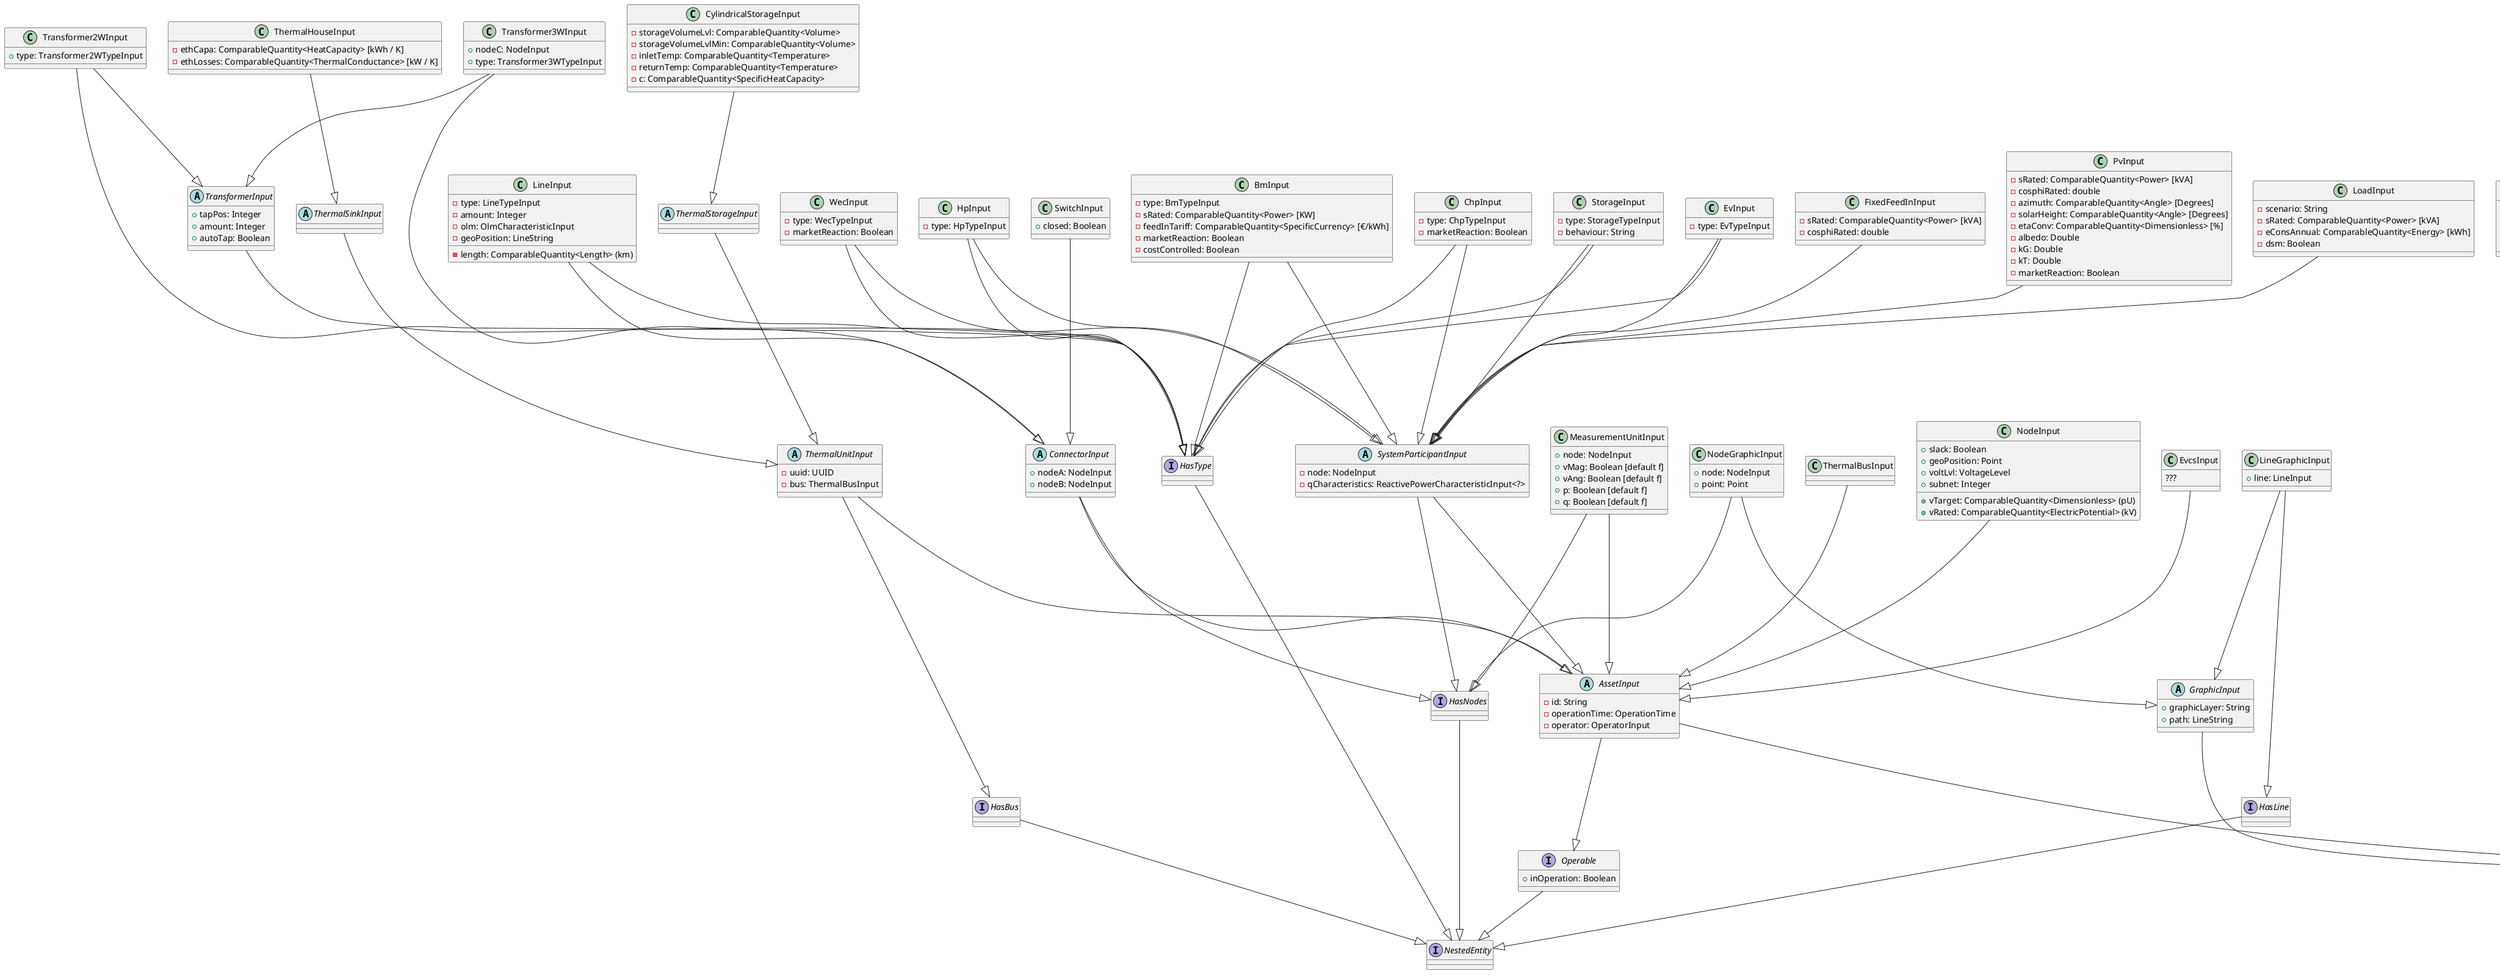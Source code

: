 @startuml

abstract Class UniqueEntity {
+ uuid: UUID
}

abstract Class InputEntity
InputEntity --|> UniqueEntity

Interface Operable {
+ inOperation: Boolean
}
Operable --|> NestedEntity

abstract Class AssetInput {
- id: String
- operationTime: OperationTime
- operator: OperatorInput
}
AssetInput --|> InputEntity
AssetInput --|> Operable

abstract Class SystemParticipantInput {
- node: NodeInput
- qCharacteristics: ReactivePowerCharacteristicInput<?>
}
SystemParticipantInput --|> AssetInput
SystemParticipantInput --|> HasNodes

Class OperatorInput {
+ name: String
}
OperatorInput --|> InputEntity

abstract Class ConnectorInput {
+ nodeA: NodeInput
+ nodeB: NodeInput
}
ConnectorInput --|> AssetInput
ConnectorInput --|> HasNodes

Interface Comparable

Class CharacteristicCoordinate <A extends Quantity<A>, O extends Quantity<O>> {
    - x: ComparableQuantity<A>
    - y: ComparableQuantity<O>
    + deSerialize(Int): String
    - getXFromString(String): double
    - getYFromString(String): double
}
CharacteristicCoordinate ..|> Comparable

abstract Class CharacteristicInput <A extends Quantity<A>, O extends Quantity<O>> {
    - prefix: String
    - decimalPlaces: int
    - coordinates: SortedSet<CharacteristicCoordinate>
    + deSerialize(): String
    + <<static>> buildMatchingPattern(String): Pattern
}
CharacteristicInput "1" --* "n" CharacteristicCoordinate

Class WecCharacteristicInput {
}
WecCharacteristicInput --|> CharacteristicInput: <<bind>>A::Power,O::Dimensionless

Class EvCharacteristicInput {
}
EvCharacteristicInput --|> CharacteristicInput: <<bind>>A::Speed,O::Dimensionless

Class OlmCharacteristicInput {
    + <<static>> CONSTANT_CHARACTERISTIC: OlmCharacteristicInput
}
OlmCharacteristicInput --|> CharacteristicInput: <<bind>>A::Speed,O::Dimensionless

abstract Class ReactivePowerCharacteristic<A extends Quantity<A>> {
    + <<static>> parse(String): ReactivePowerCharacteristic<?>
}
ReactivePowerCharacteristic --|> CharacteristicInput: <<bind>>O::Dimensionless

Class CosPhiFixed {
    + <<static>> CONSTANT_CHARACTERISTIC: CosPhiFixed
}
CosPhiFixed --|> ReactivePowerCharacteristic: <<bind>>A::Power

Class CosPhiP {
    + <<static>> CONSTANT_CHARACTERISTIC: CosPhiP
}
CosPhiP --|> ReactivePowerCharacteristic: <<bind>>A::Power

Class QV {
    + <<static>> CONSTANT_CHARACTERISTIC: QV
}
QV --|> ReactivePowerCharacteristic: <<bind>>A::Power

abstract Class AssetTypeInput {
+ id: String
}
AssetTypeInput --|> InputEntity

abstract Class SystemParticipantTypeInput {
- capex: ComparableQuantity<Currency> [€]
- opex: ComparableQuantity<EnergyPrice> [€/MWh]
- sRated: ComparableQuantity<Power> [kVA]
- cosphiRated: Double
}
SystemParticipantTypeInput --|> AssetTypeInput



Class BmTypeInput {
   - capex: ComparableQuantity<Currency> [€]
   - opex: ComparableQuantity<EnergyPrice> [€/MWh]
   - cosphiRated: double
   - sRated: ComparableQuantity<Power> [kVA]
   - etaConv: ComparableQuantity<Dimensionless> [%]
   - loadGradient: ComparableQuantity<DimensionlessRate> [%/h]
}
BmTypeInput --|> SystemParticipantTypeInput

Class ChpTypeInput {
    - capex: ComparableQuantity<Currency> [€]
    - opex: ComparableQuantity<EnergyPrice> [€/MWh]
    - cosphiRated: double
    - pThermal: ComparableQuantity<Power> [KW]
    - etaEl: ComparableQuantity<Dimensionless> [%]
    - etaTh: ComparableQuantity<Dimensionless> [%]
    - pOwn: ComparableQuantity<Power> [kW]
    - thermalStorage: ThermalStorageInput
 }
ChpTypeInput --|> SystemParticipantTypeInput

Class EvTypeInput {
    - capex: ComparableQuantity<Currency> [€]
    - opex: ComparableQuantity<EnergyPrice> [€/MWh]
    - cosphiRated: double
    - eStorage: ComparableQuantity<Energy> [kWh]
    - sRated: ComparableQuantity<Power> [kVA]
    - eCons: ComparableQuantity<SpecificEnergy> [kWh/km]
}
EvTypeInput --|> SystemParticipantTypeInput


Class HpTypeInput {
    - capex: ComparableQuantity<Currency> [€]
    - opex: ComparableQuantity<EnergyPrice> [€/MWh]
    - cosphiRated: double
    - sRated: ComparableQuantity<Power> [kVA]
    - pThermal: ComparableQuantity<Power> [kW]
}
HpTypeInput --|> SystemParticipantTypeInput


Class StorageTypeInput {
- capex: ComparableQuantity<Currency> [€]
- opex: ComparableQuantity<EnergyPrice> [€/MWh]
- cosphiRated: double
- sRated: ComparableQuantity<Power> [kVA]
- activePowerGradient: ComparableQuantity<DimensionlessRate>
- pMax: ComparableQuantity<Power> [kW]
- eta: ComparableQuantity<Dimensionless> [%]
- eStorage: ComparableQuantity<Energy> [kWh]
- dod: ComparableQuantity<Dimensionless> [%]
- lifeTime: ComparableQuantity<Time> [ms]
- lifeCycle: Integer
}
StorageTypeInput --|> SystemParticipantTypeInput

Class WecTypeInput {
    - rotorArea: ComparableQuantity<Area> [m²]
    - hubHeight: ComparableQuantity<Length> [m]
    - etaConv: ComparableQuantity<Dimensionless> [%]
    - cpCharacteristic: WecCharacteristicInput
}
WecTypeInput --|> SystemParticipantTypeInput


Class LineTypeInput {
+ r: ComparableQuantity<SpecificResistance> (Ohm/km)
+ x: ComparableQuantity<SpecificResistance> (Ohm/km)
+ g: ComparableQuantity<SpecificConductance> (µS/km)
+ b: ComparableQuantity<SpecificConductance> (µS/km)
+ iMax: ComparableQuantity<ElectricCurrent> (A)
+ vRated: ComparableQuantity<ElectricPotential> (V)
+ olmChar: Optional<String>
}
LineTypeInput --|> AssetTypeInput

Class Transformer2WTypeInput {
+ sRated: ComparableQuantity<Power> (MVA)
+ vRatedA: ComparableQuantity<ElectricPotential> (kV)
+ vRatedB: ComparableQuantity<ElectricPotential> (kV)
+ rSc: ComparableQuantity<ElectricalResistance> (Ohm)
+ xSc: ComparableQuantity<ElectricalResistance> (Ohm)
+ gM: ComparableQuantity<ElectricalConductance> (nS)
+ bM: ComparableQuantity<ElectricalConductance> (nS)
+ dV: ComparableQuantity<Dimensionless> (%)
+ dPhi: ComparableQuantity<Angle> (Degrees)
+ tapSide: Boolean
+ tapNeutr: Integer
+ tapMin: Integer
+ tapMax: Integer
}
Transformer2WTypeInput --|> AssetTypeInput

Class Transformer3WTypeInput {
+ vRatedA: ComparableQuantity<ElectricPotential> (kV)
+ vRatedB: ComparableQuantity<ElectricPotential> (kV)
+ vRatedC: ComparableQuantity<ElectricPotential> (kV)
+ rScA: ComparableQuantity<ElectricalResistance> (Ohm)
+ rScB: ComparableQuantity<ElectricalResistance> (Ohm)
+ rScC: ComparableQuantity<ElectricalResistance> (Ohm)
+ xScA: ComparableQuantity<ElectricalResistance> (Ohm)
+ xScB: ComparableQuantity<ElectricalResistance> (Ohm)
+ xScC: ComparableQuantity<ElectricalResistance> (Ohm)
+ gM: ComparableQuantity<ElectricalConductance> (nS)
+ bM: ComparableQuantity<ElectricalConductance> (nS)
+ sRatedA: ComparableQuantity<Power> (MVA)
+ sRatedB: ComparableQuantity<Power> (MVA)
+ sRatedC: ComparableQuantity<Power> (MVA)
+ dV: ComparableQuantity<Dimensionless> (%)
+ dPhi: ComparableQuantity<Angle> (Degrees)
+ tapNeutr: Integer
+ tapMin: Integer
+ tapMax: Integer
}
Transformer3WTypeInput --|> AssetTypeInput

Class RandomLoadParameter {
+ quarterHour: Integer
+ kWd: Double
+ kSa: Double
+ kSu: Double
+ myWd: Double
+ mySa: Double
+ mySu: Double
+ sigmaWd: Double
+ sigmaSa: Double
+ sigmaSu: Double
}
RandomLoadParameter --|> InputEntity

'extractor interface information

interface NestedEntity

interface HasNodes
HasNodes --|> NestedEntity

interface HasType
HasType --|> NestedEntity

interface HasLine
HasLine --|> NestedEntity

interface HasBus
HasBus --|> NestedEntity

Class FixedFeedInInput {
- sRated: ComparableQuantity<Power> [kVA]
- cosphiRated: double
}
FixedFeedInInput --|> SystemParticipantInput

Class PvInput {
- sRated: ComparableQuantity<Power> [kVA]
- cosphiRated: double
- azimuth: ComparableQuantity<Angle> [Degrees]
- solarHeight: ComparableQuantity<Angle> [Degrees]
- etaConv: ComparableQuantity<Dimensionless> [%]
- albedo: Double
- kG: Double
- kT: Double
- marketReaction: Boolean
}
PvInput --|> SystemParticipantInput

Class WecInput{
- type: WecTypeInput
- marketReaction: Boolean
}
WecInput --|> SystemParticipantInput
WecInput --|> HasType

Class ChpInput {
- type: ChpTypeInput
- marketReaction: Boolean
}
ChpInput --|> SystemParticipantInput
ChpInput --|> HasType

Class BmInput {
- type: BmTypeInput
- sRated: ComparableQuantity<Power> [KW]
- feedInTariff: ComparableQuantity<SpecificCurrency> [€/kWh]
- marketReaction: Boolean
- costControlled: Boolean
}
BmInput --|> SystemParticipantInput
BmInput --|> HasType

Class EvInput {
- type: EvTypeInput
}
EvInput --|> SystemParticipantInput
EvInput --|> HasType

Class LoadInput {
- scenario: String
- sRated: ComparableQuantity<Power> [kVA]
- eConsAnnual: ComparableQuantity<Energy> [kWh]
- dsm: Boolean
}
LoadInput --|> SystemParticipantInput

Class StorageInput {
- type: StorageTypeInput
- behaviour: String
}
StorageInput --|> SystemParticipantInput
StorageInput --|> HasType

Class HpInput {
- type: HpTypeInput
}
HpInput --|> SystemParticipantInput
HpInput --|> HasType

Abstract Class ThermalUnitInput {
 - uuid: UUID
 - bus: ThermalBusInput
}
ThermalUnitInput --|> AssetInput
ThermalUnitInput --|> HasBus

Class ThermalBusInput {
}
ThermalBusInput --|> AssetInput

Abstract Class ThermalSinkInput {
}
ThermalSinkInput --|> ThermalUnitInput

Class ThermalHouseInput {
 - ethCapa: ComparableQuantity<HeatCapacity> [kWh / K]
 - ethLosses: ComparableQuantity<ThermalConductance> [kW / K]
}
ThermalHouseInput --|> ThermalSinkInput

Abstract Class ThermalStorageInput {
}
ThermalStorageInput --|> ThermalUnitInput

Class CylindricalStorageInput {
  - storageVolumeLvl: ComparableQuantity<Volume>
  - storageVolumeLvlMin: ComparableQuantity<Volume>
  - inletTemp: ComparableQuantity<Temperature>
  - returnTemp: ComparableQuantity<Temperature>
  - c: ComparableQuantity<SpecificHeatCapacity>
}
CylindricalStorageInput --|> ThermalStorageInput

Class MeasurementUnitInput {
+ node: NodeInput
+ vMag: Boolean [default f]
+ vAng: Boolean [default f]
+ p: Boolean [default f]
+ q: Boolean [default f]
}
MeasurementUnitInput --|> AssetInput
MeasurementUnitInput --|> HasNodes

Class NodeInput {
+ vTarget: ComparableQuantity<Dimensionless> (pU)
+ vRated: ComparableQuantity<ElectricPotential> (kV)
+ slack: Boolean
+ geoPosition: Point
+ voltLvl: VoltageLevel
+ subnet: Integer
}
NodeInput --|> AssetInput

Class EvcsInput {
???
}
EvcsInput --|> AssetInput

Class LineInput {
    - type: LineTypeInput
    - length: ComparableQuantity<Length> (km)
    - amount: Integer
    - olm: OlmCharacteristicInput
    - geoPosition: LineString
}
LineInput --|> ConnectorInput
LineInput --|> HasType

Class SwitchInput {
+ closed: Boolean
}
SwitchInput --|> ConnectorInput

abstract TransformerInput {
+ tapPos: Integer
+ amount: Integer
+ autoTap: Boolean
}
TransformerInput --|> ConnectorInput

Class Transformer2WInput {
+ type: Transformer2WTypeInput
}
Transformer2WInput --|> TransformerInput
Transformer2WInput --|> HasType

Class Transformer3WInput {
+ nodeC: NodeInput
+ type: Transformer3WTypeInput
}
Transformer3WInput --|> TransformerInput

Transformer3WInput --|> HasType

abstract Class GraphicInput {
+ graphicLayer: String
+ path: LineString
}
GraphicInput --|> InputEntity

Class NodeGraphicInput {
+ node: NodeInput
+ point: Point
}
NodeGraphicInput --|> GraphicInput
NodeGraphicInput --|> HasNodes

Class LineGraphicInput {
+ line: LineInput
}
LineGraphicInput --|> GraphicInput
LineGraphicInput --|> HasLine

Interface Value

abstract Class TimeBasedValue<T extends Value>{
    + time: ZonedDateTime
    + getValue(): T
}
TimeBasedValue --|> UniqueEntity
TimeBasedValue --* Value

Class PowerValue {
    - p: ComparableQuantity<Power> [kW]
    - q: ComparableQuantity<Power> [kVA]
}
PowerValue --|> Value

Class HeatAndPowerValue {
    - heatDemand: ComparableQuantity<Power> [kW]
}
HeatAndPowerValue --|> PowerValue

Class HeatDemandValue {
    - heatDemand: ComparableQuantity<Power> [kW]
}
HeatDemandValue --|> Value

Class EnergyPriceValue {
    - price: ComparableQuantity<SpecificCurrency> [€/MWh]
}
EnergyPriceValue --|> Value

Class IrradiationValue {
    - directIrradiation: ComparableQuantity<Irradiation>
    - diffuseIrradiation: ComparableQuantity<Irradiation>
}
IrradiationValue --|> Value

Class TemperatureValue {
    - temperature: ComparableQuantity<Temperature>
}
TemperatureValue --|> Value

Class WindValue {
    - direction: ComparableQuantity<Angle>
    - velocity: ComparableQuantity<Speed>
}
WindValue --|> Value

Class WeatherValue {
  - coordinate: Point
  - irradiation: IrradiationValue
  - temperature: TemperatureValue
  - wind: WindValue
}
WeatherValue --|> Value
WeatherValue --* IrradiationValue
WeatherValue --* TemperatureValue
WeatherValue --* WindValue

Interface LoadProfileType {
}

enum PowerSystemLoadProfileType {
BL_H
G0_A
G0_M
...
}
PowerSystemLoadProfileType --|> LoadProfileType

Interface VoltageLevel {
}

enum GermanVoltageLevel {
HoeS,
HS,
MS,
NS
}
GermanVoltageLevel --|> VoltageLevel

Abstract Class TimeSeries<T extends Value> {
    + TimeBasedValue<T> getTimeBasedValue(ZonedDateTime)
    + T getValue(ZonedDateTime)
}
TimeSeries --|> UniqueEntity
TimeSeries "1" --* "n" TimeBasedValue

Class IndividualTimeSeries<T extends Value> {
    - timeToTimeBasedValue:HashMap<ZonedDateTime, TimeBasedValue<T>>
    + add(ZonedDateTime, T): void
    + add(TimeBasedValue<T>): void
    + addAll(Map<ZonedDateTime, T>): void
}
IndividualTimeSeries --|> TimeSeries

Class PowerTimeSeries {
}
PowerTimeSeries --|> IndividualTimeSeries

Class HeatDemandTimeSeries {
}
HeatDemandTimeSeries --|> IndividualTimeSeries

Class HeatAndPowerTimeSeries {
}
HeatAndPowerTimeSeries --|> IndividualTimeSeries

Abstract Class RepetitiveTimeSeries<T extends Value> {
    + calc(ZonedDateTime): T
}
RepetitiveTimeSeries --|> TimeSeries

Class LoadProfileInput {
    + profile: LoadProfileType
}
LoadProfileInput --|> RepetitiveTimeSeries
LoadProfileInput --> LoadProfileType

@enduml